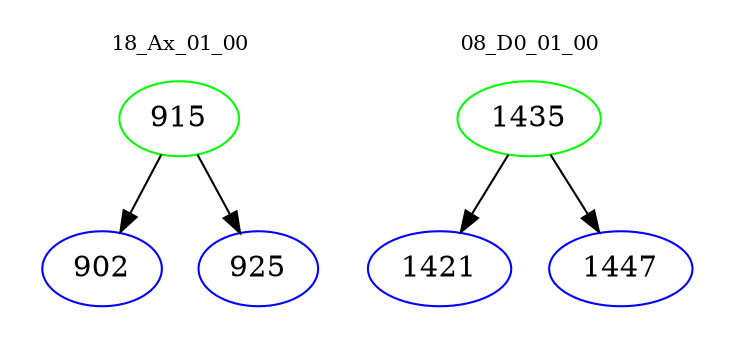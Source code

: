 digraph{
subgraph cluster_0 {
color = white
label = "18_Ax_01_00";
fontsize=10;
T0_915 [label="915", color="green"]
T0_915 -> T0_902 [color="black"]
T0_902 [label="902", color="blue"]
T0_915 -> T0_925 [color="black"]
T0_925 [label="925", color="blue"]
}
subgraph cluster_1 {
color = white
label = "08_D0_01_00";
fontsize=10;
T1_1435 [label="1435", color="green"]
T1_1435 -> T1_1421 [color="black"]
T1_1421 [label="1421", color="blue"]
T1_1435 -> T1_1447 [color="black"]
T1_1447 [label="1447", color="blue"]
}
}

